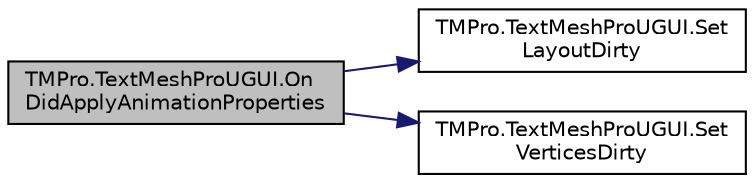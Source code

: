 digraph "TMPro.TextMeshProUGUI.OnDidApplyAnimationProperties"
{
 // LATEX_PDF_SIZE
  edge [fontname="Helvetica",fontsize="10",labelfontname="Helvetica",labelfontsize="10"];
  node [fontname="Helvetica",fontsize="10",shape=record];
  rankdir="LR";
  Node1 [label="TMPro.TextMeshProUGUI.On\lDidApplyAnimationProperties",height=0.2,width=0.4,color="black", fillcolor="grey75", style="filled", fontcolor="black",tooltip=" "];
  Node1 -> Node2 [color="midnightblue",fontsize="10",style="solid",fontname="Helvetica"];
  Node2 [label="TMPro.TextMeshProUGUI.Set\lLayoutDirty",height=0.2,width=0.4,color="black", fillcolor="white", style="filled",URL="$class_t_m_pro_1_1_text_mesh_pro_u_g_u_i.html#a662b65a09b65317f716297d4377e27a7",tooltip=" "];
  Node1 -> Node3 [color="midnightblue",fontsize="10",style="solid",fontname="Helvetica"];
  Node3 [label="TMPro.TextMeshProUGUI.Set\lVerticesDirty",height=0.2,width=0.4,color="black", fillcolor="white", style="filled",URL="$class_t_m_pro_1_1_text_mesh_pro_u_g_u_i.html#acc18f45edf09f79d04d6a9e461633d7c",tooltip=" "];
}
